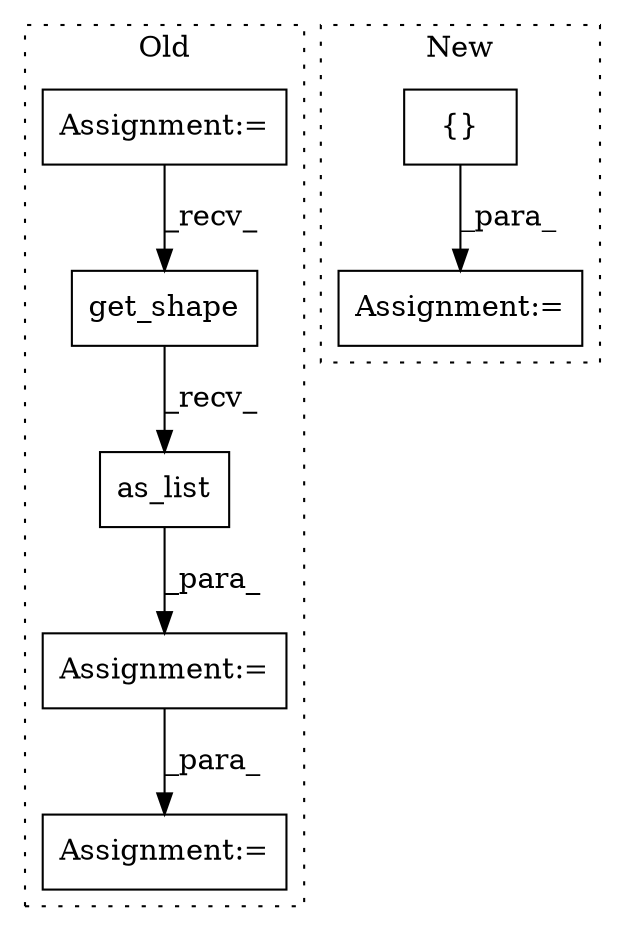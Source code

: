digraph G {
subgraph cluster0 {
1 [label="as_list" a="32" s="3410" l="9" shape="box"];
3 [label="Assignment:=" a="7" s="3766" l="1" shape="box"];
4 [label="get_shape" a="32" s="3398" l="11" shape="box"];
5 [label="Assignment:=" a="7" s="3390" l="1" shape="box"];
7 [label="Assignment:=" a="7" s="3266" l="1" shape="box"];
label = "Old";
style="dotted";
}
subgraph cluster1 {
2 [label="{}" a="4" s="3744,3753" l="1,1" shape="box"];
6 [label="Assignment:=" a="7" s="3734" l="1" shape="box"];
label = "New";
style="dotted";
}
1 -> 5 [label="_para_"];
2 -> 6 [label="_para_"];
4 -> 1 [label="_recv_"];
5 -> 3 [label="_para_"];
7 -> 4 [label="_recv_"];
}